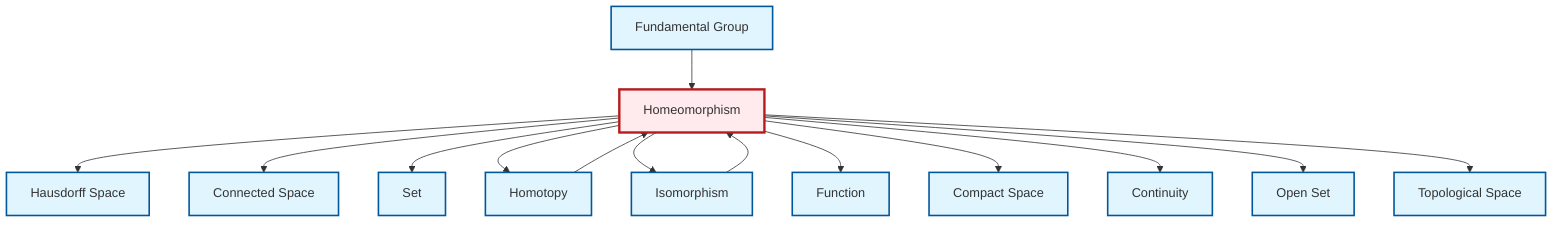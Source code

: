 graph TD
    classDef definition fill:#e1f5fe,stroke:#01579b,stroke-width:2px
    classDef theorem fill:#f3e5f5,stroke:#4a148c,stroke-width:2px
    classDef axiom fill:#fff3e0,stroke:#e65100,stroke-width:2px
    classDef example fill:#e8f5e9,stroke:#1b5e20,stroke-width:2px
    classDef current fill:#ffebee,stroke:#b71c1c,stroke-width:3px
    def-open-set["Open Set"]:::definition
    def-set["Set"]:::definition
    def-compact["Compact Space"]:::definition
    def-homeomorphism["Homeomorphism"]:::definition
    def-function["Function"]:::definition
    def-continuity["Continuity"]:::definition
    def-homotopy["Homotopy"]:::definition
    def-connected["Connected Space"]:::definition
    def-topological-space["Topological Space"]:::definition
    def-hausdorff["Hausdorff Space"]:::definition
    def-isomorphism["Isomorphism"]:::definition
    def-fundamental-group["Fundamental Group"]:::definition
    def-homeomorphism --> def-hausdorff
    def-homeomorphism --> def-connected
    def-homotopy --> def-homeomorphism
    def-homeomorphism --> def-set
    def-fundamental-group --> def-homeomorphism
    def-homeomorphism --> def-homotopy
    def-homeomorphism --> def-isomorphism
    def-homeomorphism --> def-function
    def-homeomorphism --> def-compact
    def-homeomorphism --> def-continuity
    def-homeomorphism --> def-open-set
    def-isomorphism --> def-homeomorphism
    def-homeomorphism --> def-topological-space
    class def-homeomorphism current